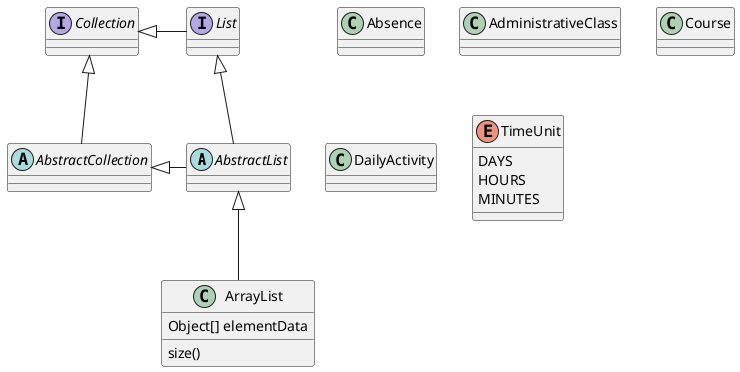 @startuml
'https://plantuml.com/class-diagram

abstract class AbstractList
abstract AbstractCollection
interface List
interface Collection
class Absence
class AdministrativeClass
class Course
class DailyActivity

List <|-- AbstractList
Collection <|-- AbstractCollection

Collection <|- List
AbstractCollection <|- AbstractList
AbstractList <|-- ArrayList

class ArrayList {
Object[] elementData
size()
}

enum TimeUnit {
DAYS
HOURS
MINUTES
}

@enduml